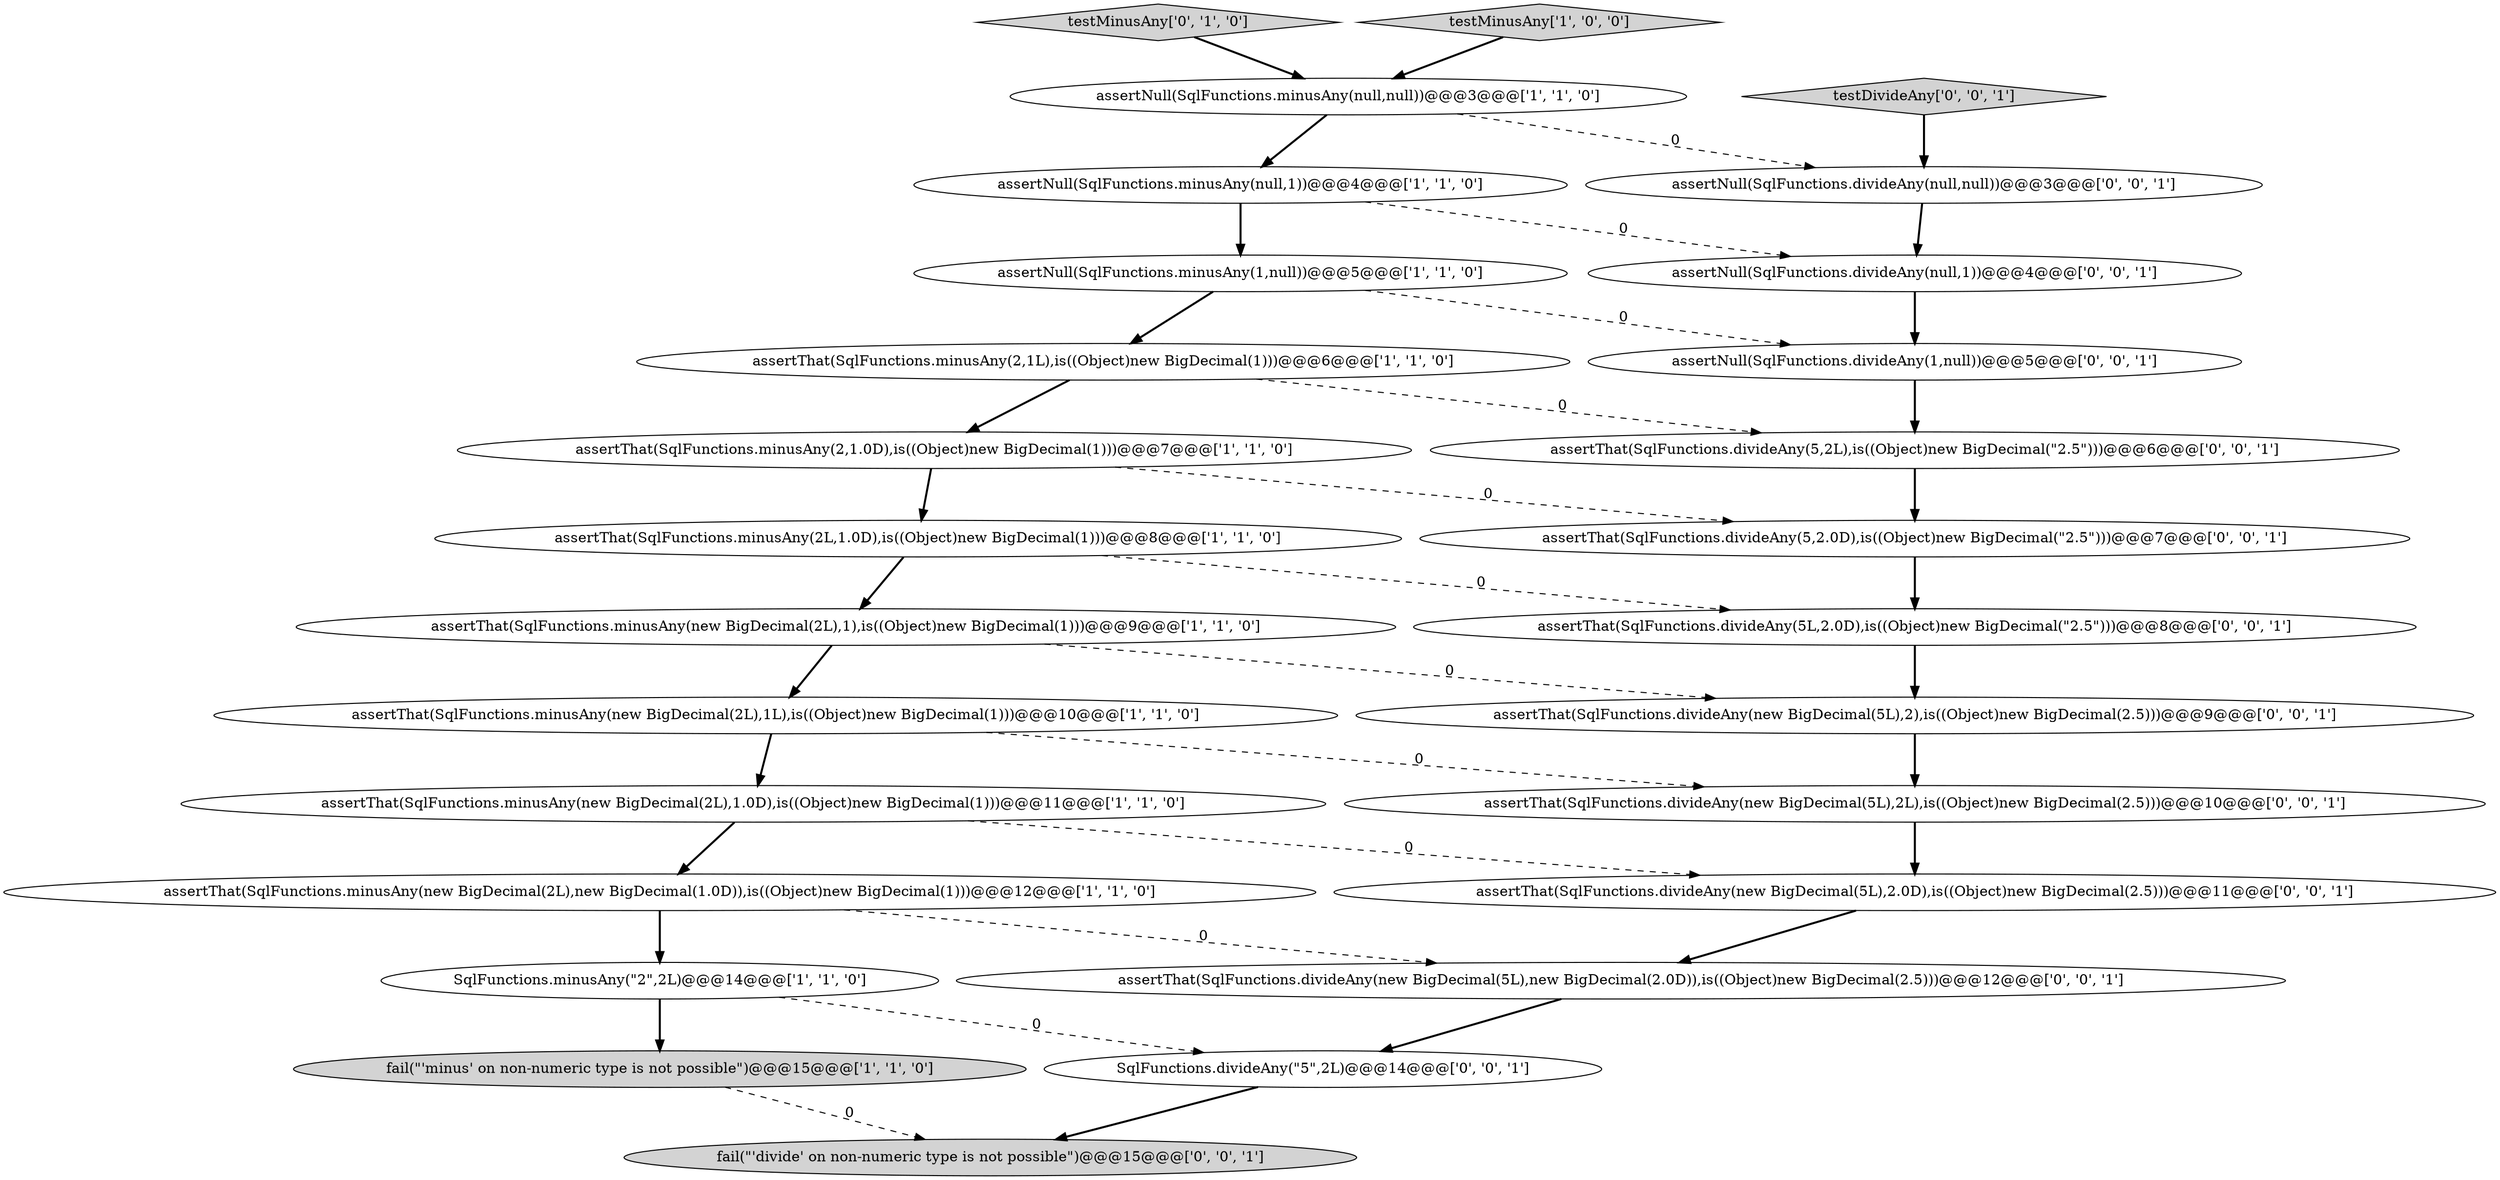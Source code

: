 digraph {
8 [style = filled, label = "assertThat(SqlFunctions.minusAny(2L,1.0D),is((Object)new BigDecimal(1)))@@@8@@@['1', '1', '0']", fillcolor = white, shape = ellipse image = "AAA0AAABBB1BBB"];
3 [style = filled, label = "SqlFunctions.minusAny(\"2\",2L)@@@14@@@['1', '1', '0']", fillcolor = white, shape = ellipse image = "AAA0AAABBB1BBB"];
26 [style = filled, label = "SqlFunctions.divideAny(\"5\",2L)@@@14@@@['0', '0', '1']", fillcolor = white, shape = ellipse image = "AAA0AAABBB3BBB"];
13 [style = filled, label = "testMinusAny['0', '1', '0']", fillcolor = lightgray, shape = diamond image = "AAA0AAABBB2BBB"];
18 [style = filled, label = "fail(\"'divide' on non-numeric type is not possible\")@@@15@@@['0', '0', '1']", fillcolor = lightgray, shape = ellipse image = "AAA0AAABBB3BBB"];
12 [style = filled, label = "testMinusAny['1', '0', '0']", fillcolor = lightgray, shape = diamond image = "AAA0AAABBB1BBB"];
1 [style = filled, label = "assertThat(SqlFunctions.minusAny(new BigDecimal(2L),1.0D),is((Object)new BigDecimal(1)))@@@11@@@['1', '1', '0']", fillcolor = white, shape = ellipse image = "AAA0AAABBB1BBB"];
16 [style = filled, label = "assertNull(SqlFunctions.divideAny(null,null))@@@3@@@['0', '0', '1']", fillcolor = white, shape = ellipse image = "AAA0AAABBB3BBB"];
19 [style = filled, label = "assertThat(SqlFunctions.divideAny(new BigDecimal(5L),2),is((Object)new BigDecimal(2.5)))@@@9@@@['0', '0', '1']", fillcolor = white, shape = ellipse image = "AAA0AAABBB3BBB"];
6 [style = filled, label = "assertThat(SqlFunctions.minusAny(new BigDecimal(2L),new BigDecimal(1.0D)),is((Object)new BigDecimal(1)))@@@12@@@['1', '1', '0']", fillcolor = white, shape = ellipse image = "AAA0AAABBB1BBB"];
7 [style = filled, label = "assertNull(SqlFunctions.minusAny(null,null))@@@3@@@['1', '1', '0']", fillcolor = white, shape = ellipse image = "AAA0AAABBB1BBB"];
14 [style = filled, label = "assertThat(SqlFunctions.divideAny(5,2L),is((Object)new BigDecimal(\"2.5\")))@@@6@@@['0', '0', '1']", fillcolor = white, shape = ellipse image = "AAA0AAABBB3BBB"];
4 [style = filled, label = "fail(\"'minus' on non-numeric type is not possible\")@@@15@@@['1', '1', '0']", fillcolor = lightgray, shape = ellipse image = "AAA0AAABBB1BBB"];
21 [style = filled, label = "assertNull(SqlFunctions.divideAny(null,1))@@@4@@@['0', '0', '1']", fillcolor = white, shape = ellipse image = "AAA0AAABBB3BBB"];
20 [style = filled, label = "assertThat(SqlFunctions.divideAny(5L,2.0D),is((Object)new BigDecimal(\"2.5\")))@@@8@@@['0', '0', '1']", fillcolor = white, shape = ellipse image = "AAA0AAABBB3BBB"];
2 [style = filled, label = "assertNull(SqlFunctions.minusAny(null,1))@@@4@@@['1', '1', '0']", fillcolor = white, shape = ellipse image = "AAA0AAABBB1BBB"];
0 [style = filled, label = "assertThat(SqlFunctions.minusAny(2,1.0D),is((Object)new BigDecimal(1)))@@@7@@@['1', '1', '0']", fillcolor = white, shape = ellipse image = "AAA0AAABBB1BBB"];
11 [style = filled, label = "assertThat(SqlFunctions.minusAny(2,1L),is((Object)new BigDecimal(1)))@@@6@@@['1', '1', '0']", fillcolor = white, shape = ellipse image = "AAA0AAABBB1BBB"];
15 [style = filled, label = "assertThat(SqlFunctions.divideAny(new BigDecimal(5L),2.0D),is((Object)new BigDecimal(2.5)))@@@11@@@['0', '0', '1']", fillcolor = white, shape = ellipse image = "AAA0AAABBB3BBB"];
9 [style = filled, label = "assertThat(SqlFunctions.minusAny(new BigDecimal(2L),1L),is((Object)new BigDecimal(1)))@@@10@@@['1', '1', '0']", fillcolor = white, shape = ellipse image = "AAA0AAABBB1BBB"];
23 [style = filled, label = "assertThat(SqlFunctions.divideAny(new BigDecimal(5L),new BigDecimal(2.0D)),is((Object)new BigDecimal(2.5)))@@@12@@@['0', '0', '1']", fillcolor = white, shape = ellipse image = "AAA0AAABBB3BBB"];
5 [style = filled, label = "assertThat(SqlFunctions.minusAny(new BigDecimal(2L),1),is((Object)new BigDecimal(1)))@@@9@@@['1', '1', '0']", fillcolor = white, shape = ellipse image = "AAA0AAABBB1BBB"];
22 [style = filled, label = "assertThat(SqlFunctions.divideAny(new BigDecimal(5L),2L),is((Object)new BigDecimal(2.5)))@@@10@@@['0', '0', '1']", fillcolor = white, shape = ellipse image = "AAA0AAABBB3BBB"];
25 [style = filled, label = "assertThat(SqlFunctions.divideAny(5,2.0D),is((Object)new BigDecimal(\"2.5\")))@@@7@@@['0', '0', '1']", fillcolor = white, shape = ellipse image = "AAA0AAABBB3BBB"];
24 [style = filled, label = "assertNull(SqlFunctions.divideAny(1,null))@@@5@@@['0', '0', '1']", fillcolor = white, shape = ellipse image = "AAA0AAABBB3BBB"];
10 [style = filled, label = "assertNull(SqlFunctions.minusAny(1,null))@@@5@@@['1', '1', '0']", fillcolor = white, shape = ellipse image = "AAA0AAABBB1BBB"];
17 [style = filled, label = "testDivideAny['0', '0', '1']", fillcolor = lightgray, shape = diamond image = "AAA0AAABBB3BBB"];
4->18 [style = dashed, label="0"];
6->3 [style = bold, label=""];
15->23 [style = bold, label=""];
14->25 [style = bold, label=""];
22->15 [style = bold, label=""];
3->26 [style = dashed, label="0"];
5->9 [style = bold, label=""];
7->16 [style = dashed, label="0"];
1->15 [style = dashed, label="0"];
8->20 [style = dashed, label="0"];
23->26 [style = bold, label=""];
9->22 [style = dashed, label="0"];
21->24 [style = bold, label=""];
2->10 [style = bold, label=""];
3->4 [style = bold, label=""];
12->7 [style = bold, label=""];
24->14 [style = bold, label=""];
25->20 [style = bold, label=""];
11->0 [style = bold, label=""];
1->6 [style = bold, label=""];
0->25 [style = dashed, label="0"];
8->5 [style = bold, label=""];
2->21 [style = dashed, label="0"];
7->2 [style = bold, label=""];
13->7 [style = bold, label=""];
16->21 [style = bold, label=""];
11->14 [style = dashed, label="0"];
0->8 [style = bold, label=""];
9->1 [style = bold, label=""];
20->19 [style = bold, label=""];
5->19 [style = dashed, label="0"];
19->22 [style = bold, label=""];
10->24 [style = dashed, label="0"];
6->23 [style = dashed, label="0"];
17->16 [style = bold, label=""];
26->18 [style = bold, label=""];
10->11 [style = bold, label=""];
}
